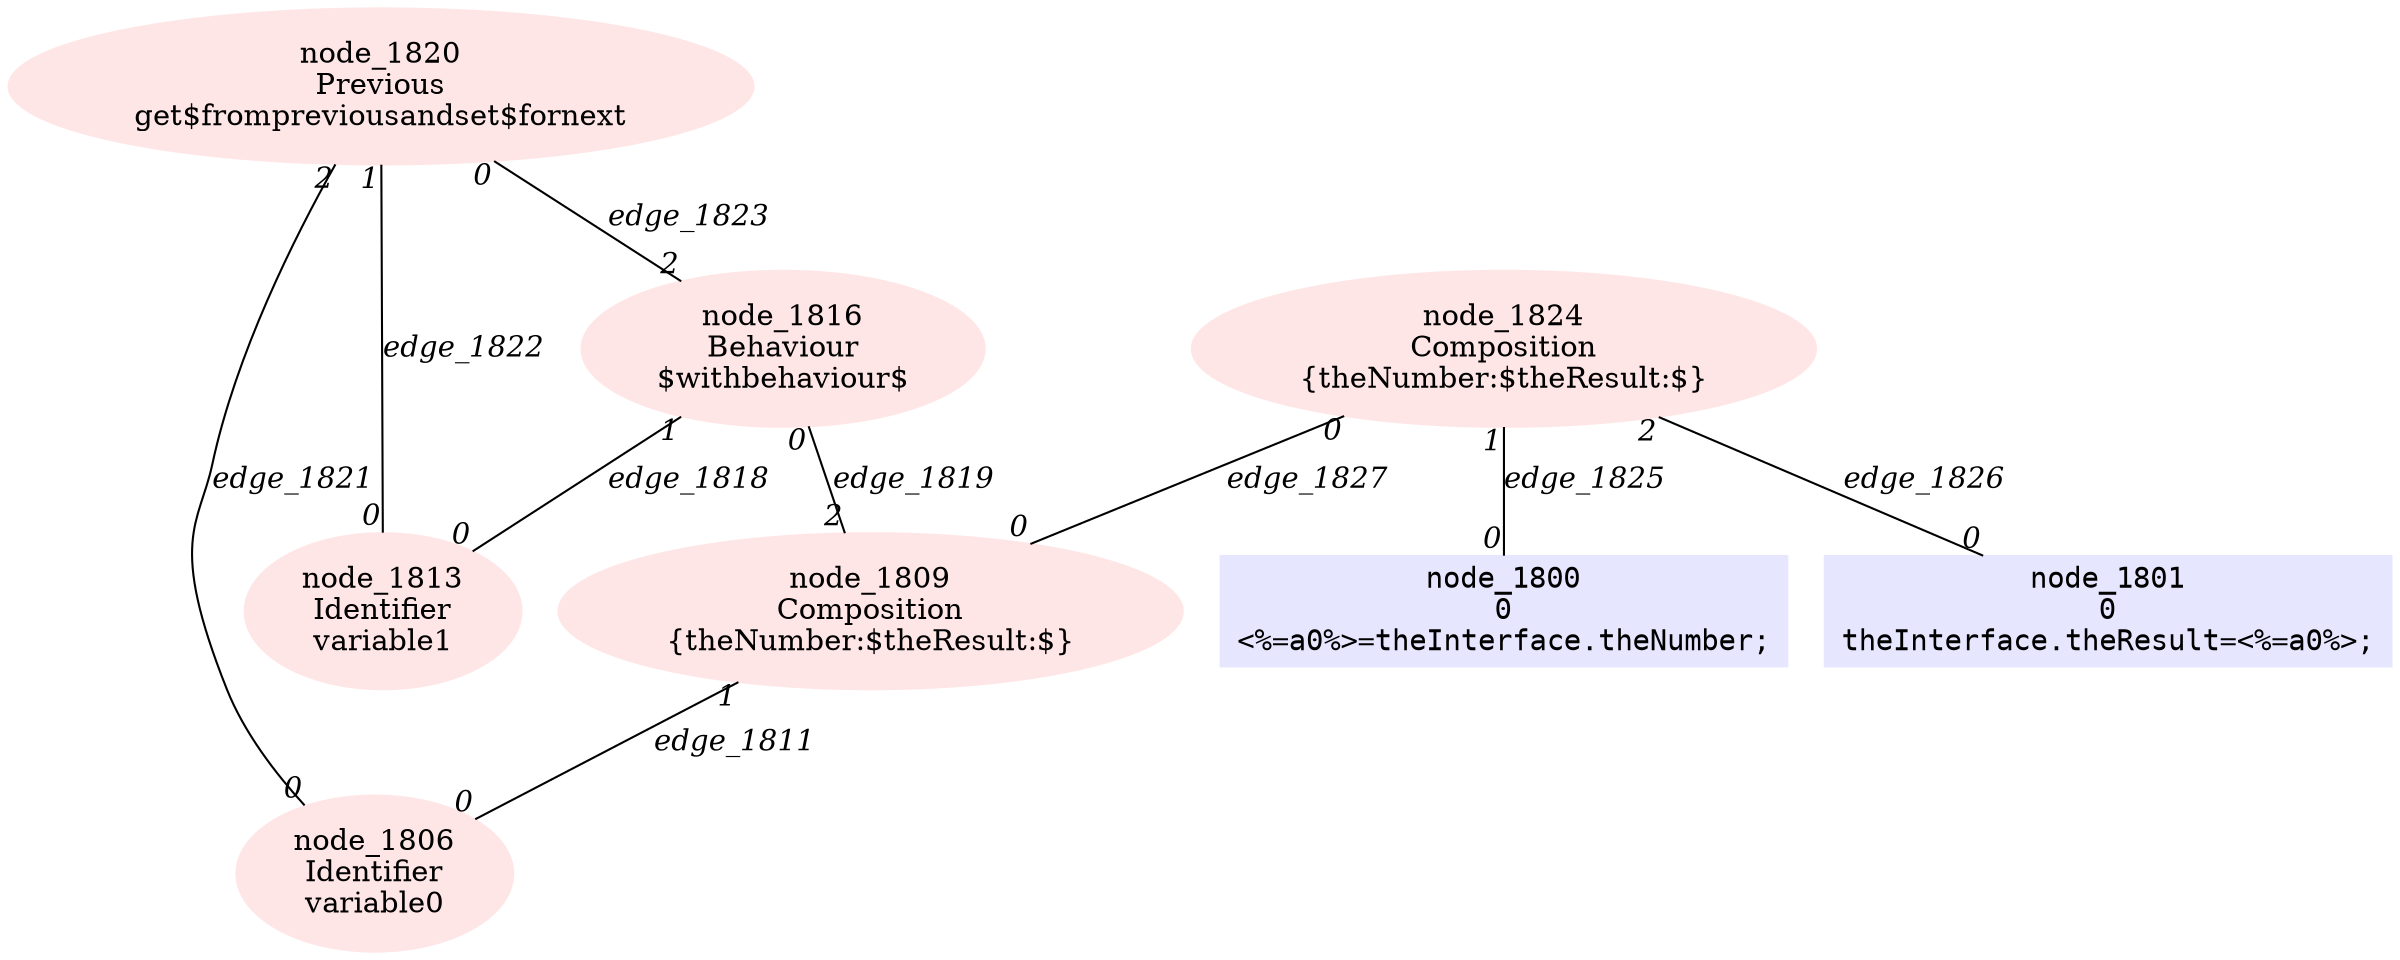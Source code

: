 digraph g{node_1806 [shape=ellipse, style=filled, color="0.0 0.1 1.0", label="node_1806
Identifier
variable0" ]
node_1809 [shape=ellipse, style=filled, color="0.0 0.1 1.0", label="node_1809
Composition
{theNumber:$theResult:$}" ]
node_1813 [shape=ellipse, style=filled, color="0.0 0.1 1.0", label="node_1813
Identifier
variable1" ]
node_1816 [shape=ellipse, style=filled, color="0.0 0.1 1.0", label="node_1816
Behaviour
$withbehaviour$" ]
node_1820 [shape=ellipse, style=filled, color="0.0 0.1 1.0", label="node_1820
Previous
get$frompreviousandset$fornext" ]
node_1824 [shape=ellipse, style=filled, color="0.0 0.1 1.0", label="node_1824
Composition
{theNumber:$theResult:$}" ]
node_1800 [shape=box, style=filled, color="0.66 0.1 1.0", fontname="Courier", label="node_1800
0
<%=a0%>=theInterface.theNumber;
" ]
node_1801 [shape=box, style=filled, color="0.66 0.1 1.0", fontname="Courier", label="node_1801
0
theInterface.theResult=<%=a0%>;
" ]
node_1809 -> node_1806 [dir=none, arrowHead=none, fontname="Times-Italic", label="edge_1811",  headlabel="0", taillabel="1" ]
node_1816 -> node_1813 [dir=none, arrowHead=none, fontname="Times-Italic", label="edge_1818",  headlabel="0", taillabel="1" ]
node_1816 -> node_1809 [dir=none, arrowHead=none, fontname="Times-Italic", label="edge_1819",  headlabel="2", taillabel="0" ]
node_1820 -> node_1806 [dir=none, arrowHead=none, fontname="Times-Italic", label="edge_1821",  headlabel="0", taillabel="2" ]
node_1820 -> node_1813 [dir=none, arrowHead=none, fontname="Times-Italic", label="edge_1822",  headlabel="0", taillabel="1" ]
node_1820 -> node_1816 [dir=none, arrowHead=none, fontname="Times-Italic", label="edge_1823",  headlabel="2", taillabel="0" ]
node_1824 -> node_1800 [dir=none, arrowHead=none, fontname="Times-Italic", label="edge_1825",  headlabel="0", taillabel="1" ]
node_1824 -> node_1801 [dir=none, arrowHead=none, fontname="Times-Italic", label="edge_1826",  headlabel="0", taillabel="2" ]
node_1824 -> node_1809 [dir=none, arrowHead=none, fontname="Times-Italic", label="edge_1827",  headlabel="0", taillabel="0" ]
}